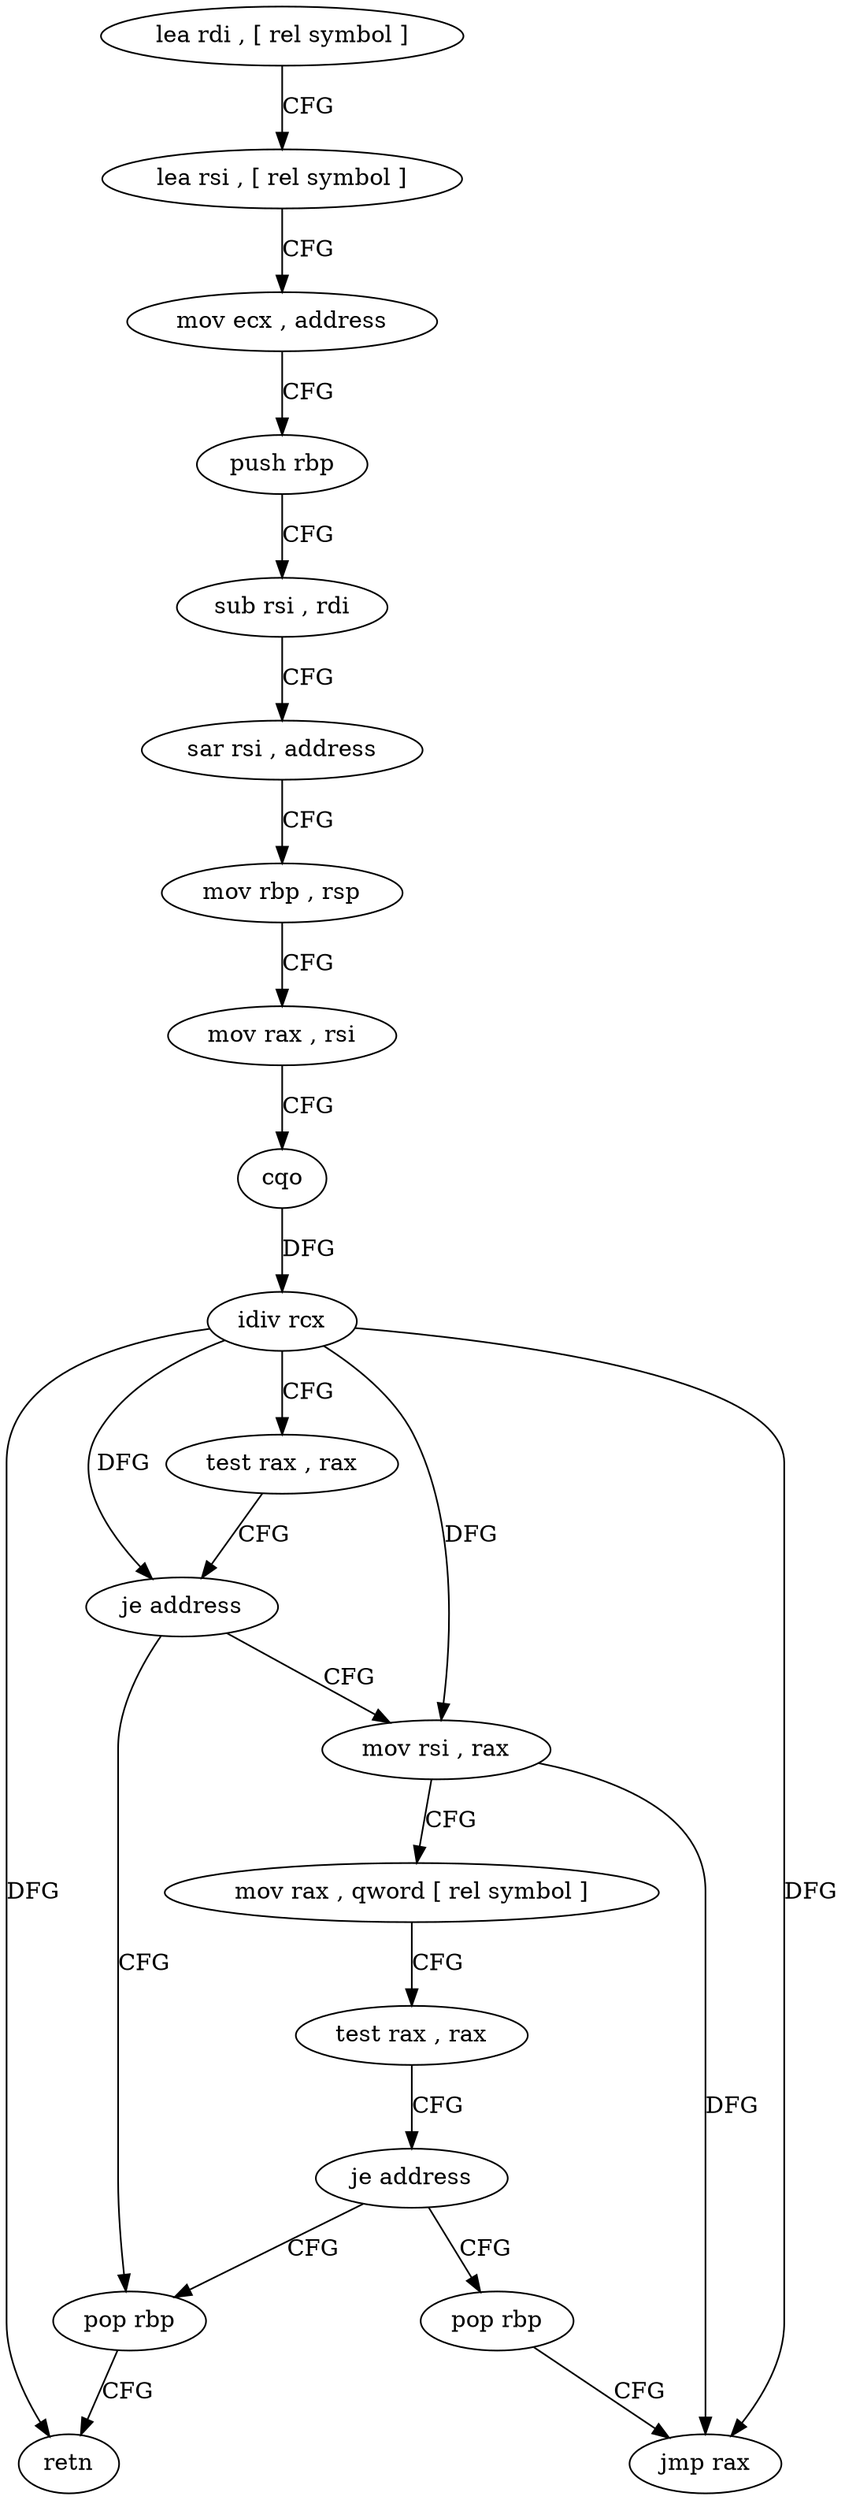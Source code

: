 digraph "func" {
"78284" [label = "lea rdi , [ rel symbol ]" ]
"78291" [label = "lea rsi , [ rel symbol ]" ]
"78298" [label = "mov ecx , address" ]
"78303" [label = "push rbp" ]
"78304" [label = "sub rsi , rdi" ]
"78307" [label = "sar rsi , address" ]
"78311" [label = "mov rbp , rsp" ]
"78314" [label = "mov rax , rsi" ]
"78317" [label = "cqo" ]
"78319" [label = "idiv rcx" ]
"78322" [label = "test rax , rax" ]
"78325" [label = "je address" ]
"78345" [label = "pop rbp" ]
"78327" [label = "mov rsi , rax" ]
"78346" [label = "retn" ]
"78330" [label = "mov rax , qword [ rel symbol ]" ]
"78337" [label = "test rax , rax" ]
"78340" [label = "je address" ]
"78342" [label = "pop rbp" ]
"78343" [label = "jmp rax" ]
"78284" -> "78291" [ label = "CFG" ]
"78291" -> "78298" [ label = "CFG" ]
"78298" -> "78303" [ label = "CFG" ]
"78303" -> "78304" [ label = "CFG" ]
"78304" -> "78307" [ label = "CFG" ]
"78307" -> "78311" [ label = "CFG" ]
"78311" -> "78314" [ label = "CFG" ]
"78314" -> "78317" [ label = "CFG" ]
"78317" -> "78319" [ label = "DFG" ]
"78319" -> "78322" [ label = "CFG" ]
"78319" -> "78325" [ label = "DFG" ]
"78319" -> "78346" [ label = "DFG" ]
"78319" -> "78327" [ label = "DFG" ]
"78319" -> "78343" [ label = "DFG" ]
"78322" -> "78325" [ label = "CFG" ]
"78325" -> "78345" [ label = "CFG" ]
"78325" -> "78327" [ label = "CFG" ]
"78345" -> "78346" [ label = "CFG" ]
"78327" -> "78330" [ label = "CFG" ]
"78327" -> "78343" [ label = "DFG" ]
"78330" -> "78337" [ label = "CFG" ]
"78337" -> "78340" [ label = "CFG" ]
"78340" -> "78345" [ label = "CFG" ]
"78340" -> "78342" [ label = "CFG" ]
"78342" -> "78343" [ label = "CFG" ]
}
